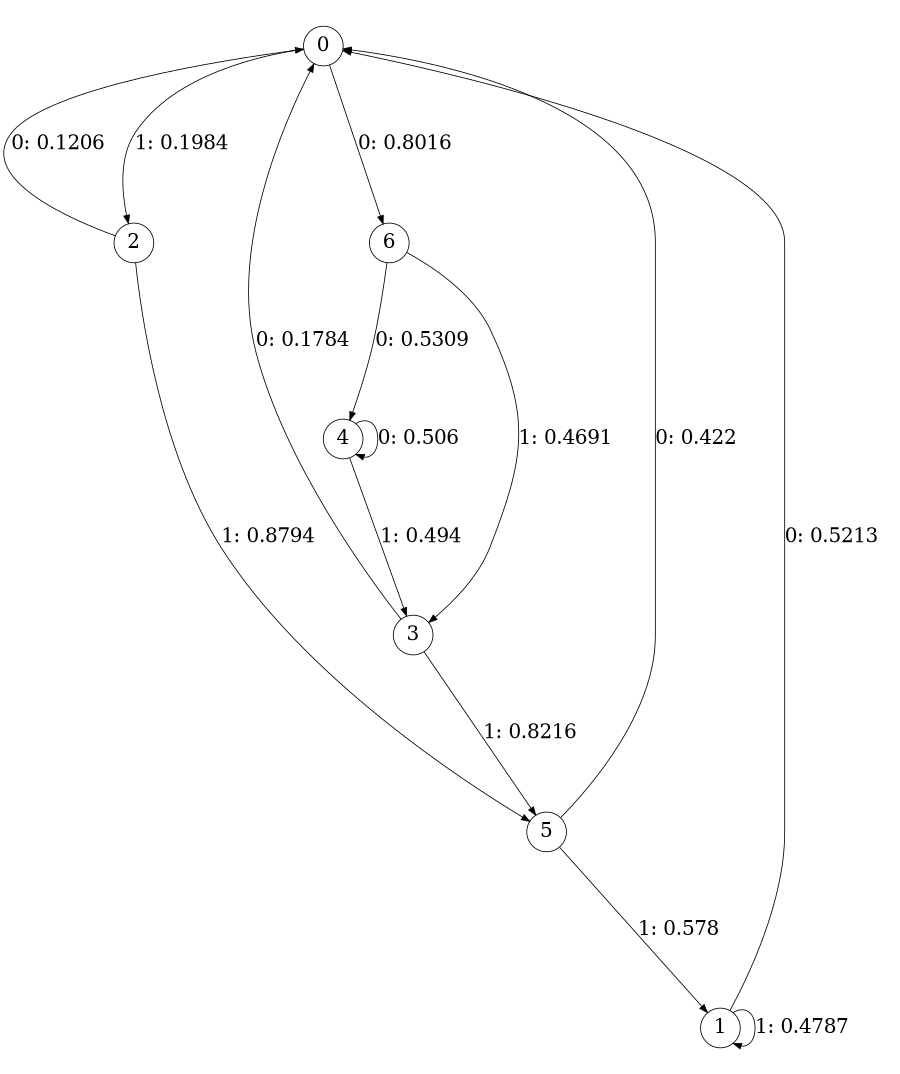 digraph "ch2randomL3" {
size = "6,8.5";
ratio = "fill";
node [shape = circle];
node [fontsize = 24];
edge [fontsize = 24];
0 -> 6 [label = "0: 0.8016   "];
0 -> 2 [label = "1: 0.1984   "];
1 -> 0 [label = "0: 0.5213   "];
1 -> 1 [label = "1: 0.4787   "];
2 -> 0 [label = "0: 0.1206   "];
2 -> 5 [label = "1: 0.8794   "];
3 -> 0 [label = "0: 0.1784   "];
3 -> 5 [label = "1: 0.8216   "];
4 -> 4 [label = "0: 0.506    "];
4 -> 3 [label = "1: 0.494    "];
5 -> 0 [label = "0: 0.422    "];
5 -> 1 [label = "1: 0.578    "];
6 -> 4 [label = "0: 0.5309   "];
6 -> 3 [label = "1: 0.4691   "];
}
